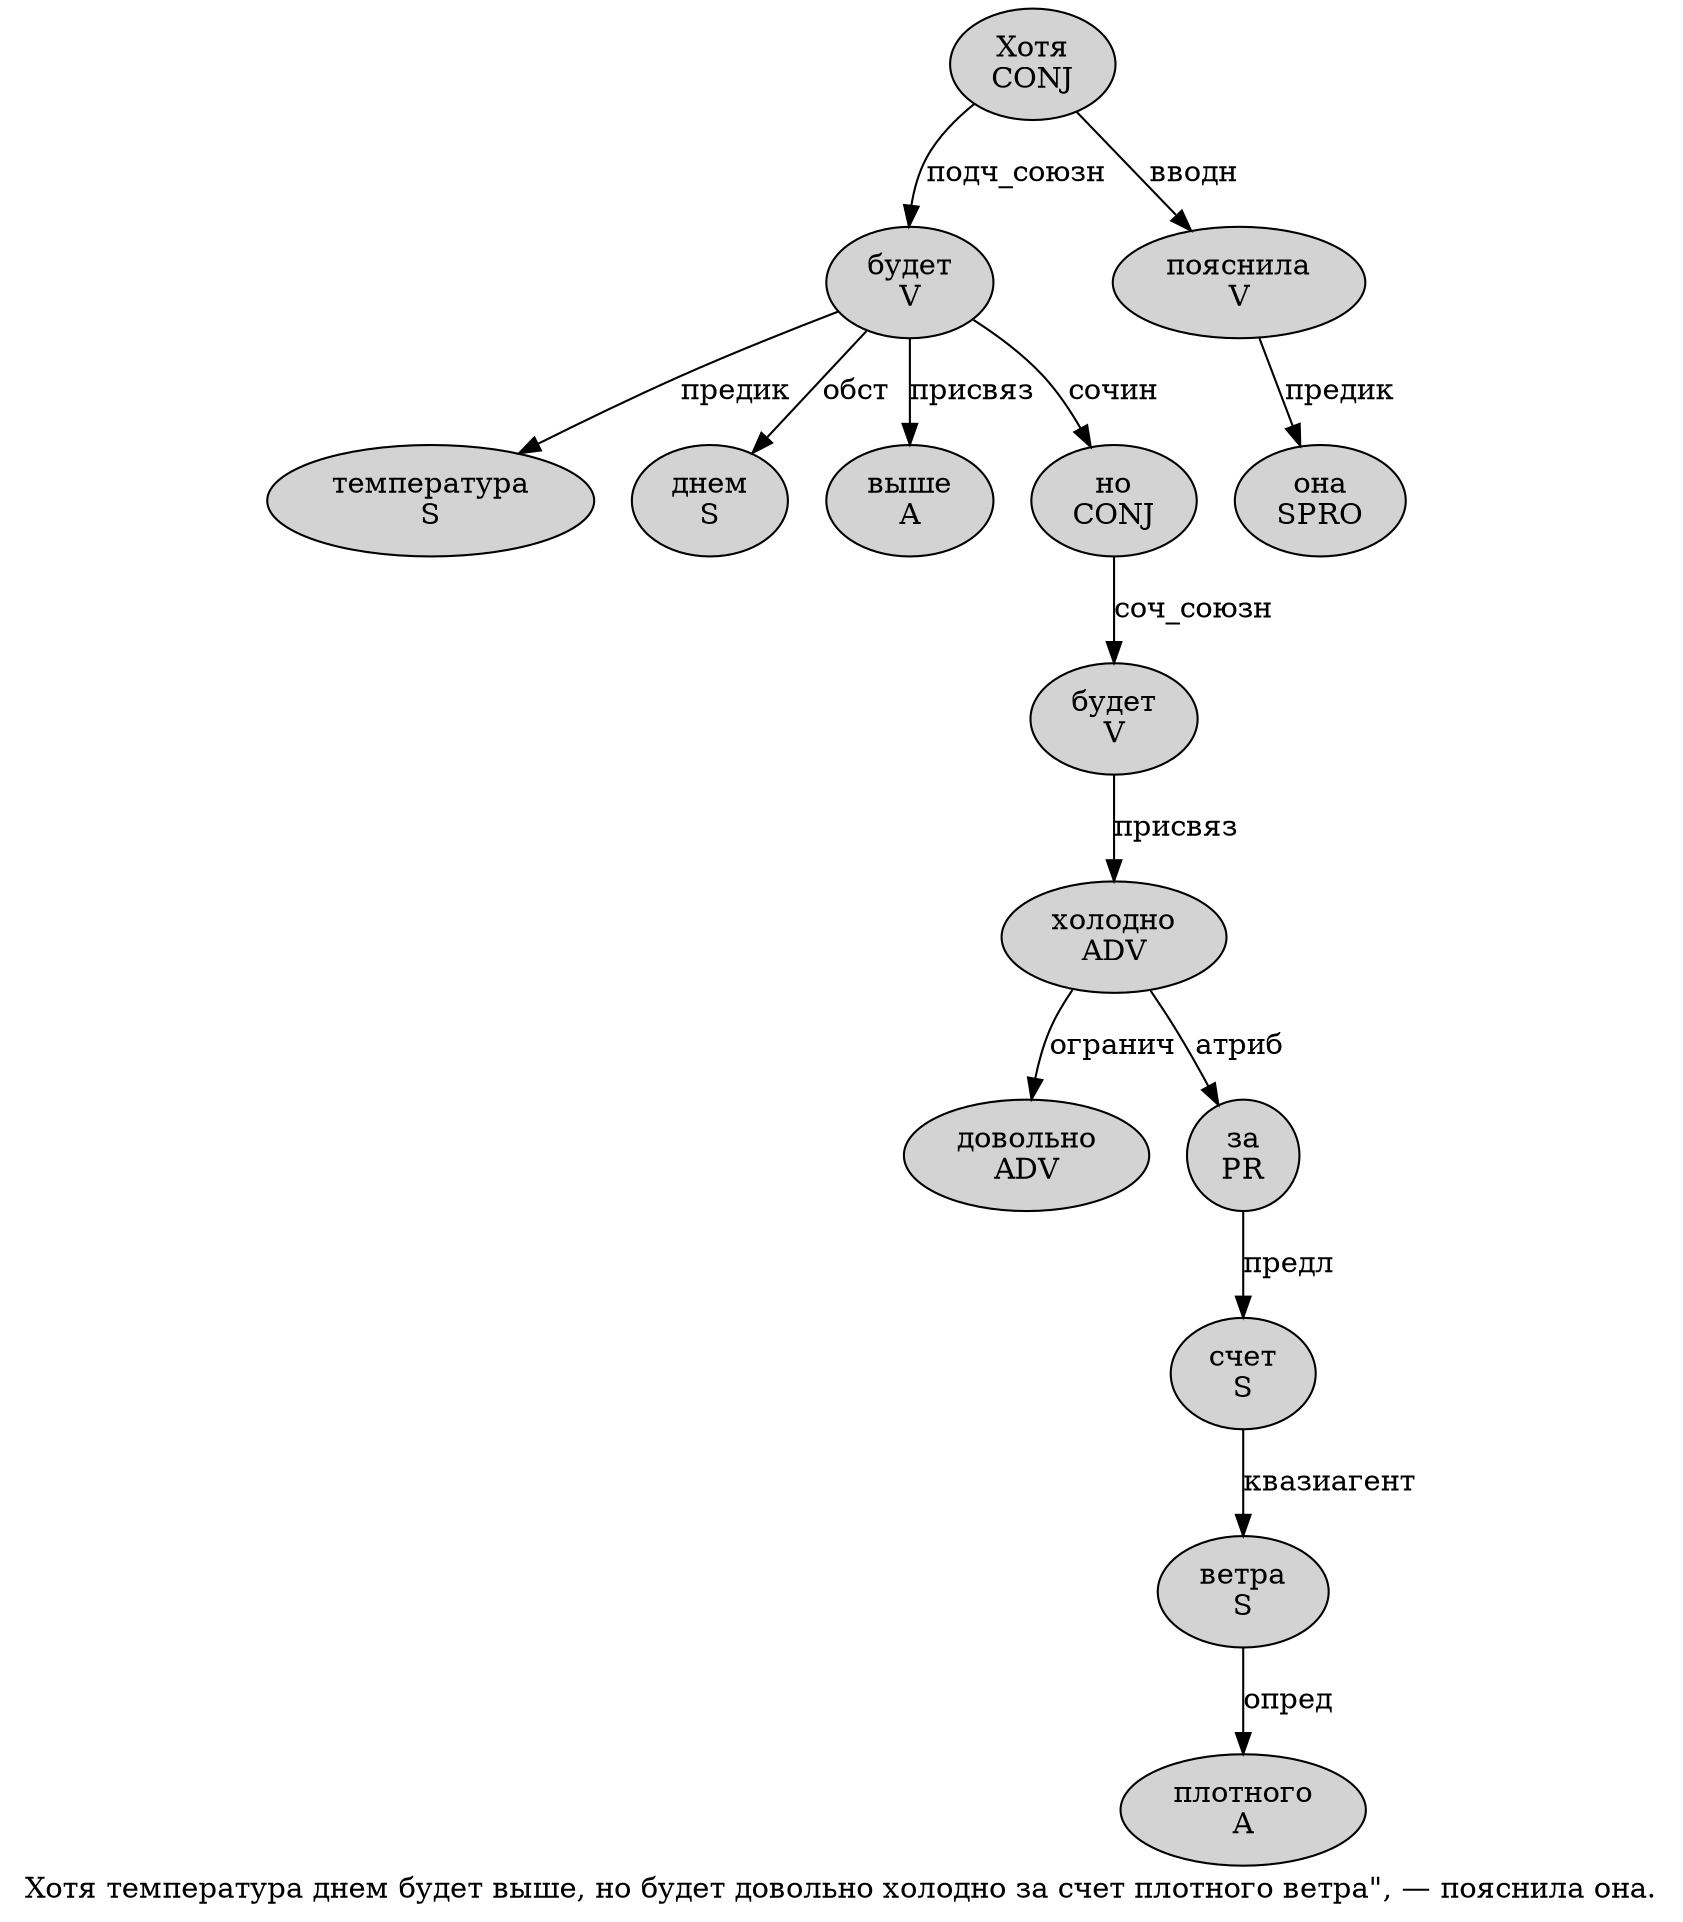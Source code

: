 digraph SENTENCE_669 {
	graph [label="Хотя температура днем будет выше, но будет довольно холодно за счет плотного ветра\", — пояснила она."]
	node [style=filled]
		0 [label="Хотя
CONJ" color="" fillcolor=lightgray penwidth=1 shape=ellipse]
		1 [label="температура
S" color="" fillcolor=lightgray penwidth=1 shape=ellipse]
		2 [label="днем
S" color="" fillcolor=lightgray penwidth=1 shape=ellipse]
		3 [label="будет
V" color="" fillcolor=lightgray penwidth=1 shape=ellipse]
		4 [label="выше
A" color="" fillcolor=lightgray penwidth=1 shape=ellipse]
		6 [label="но
CONJ" color="" fillcolor=lightgray penwidth=1 shape=ellipse]
		7 [label="будет
V" color="" fillcolor=lightgray penwidth=1 shape=ellipse]
		8 [label="довольно
ADV" color="" fillcolor=lightgray penwidth=1 shape=ellipse]
		9 [label="холодно
ADV" color="" fillcolor=lightgray penwidth=1 shape=ellipse]
		10 [label="за
PR" color="" fillcolor=lightgray penwidth=1 shape=ellipse]
		11 [label="счет
S" color="" fillcolor=lightgray penwidth=1 shape=ellipse]
		12 [label="плотного
A" color="" fillcolor=lightgray penwidth=1 shape=ellipse]
		13 [label="ветра
S" color="" fillcolor=lightgray penwidth=1 shape=ellipse]
		17 [label="пояснила
V" color="" fillcolor=lightgray penwidth=1 shape=ellipse]
		18 [label="она
SPRO" color="" fillcolor=lightgray penwidth=1 shape=ellipse]
			13 -> 12 [label="опред"]
			3 -> 1 [label="предик"]
			3 -> 2 [label="обст"]
			3 -> 4 [label="присвяз"]
			3 -> 6 [label="сочин"]
			10 -> 11 [label="предл"]
			6 -> 7 [label="соч_союзн"]
			17 -> 18 [label="предик"]
			0 -> 3 [label="подч_союзн"]
			0 -> 17 [label="вводн"]
			11 -> 13 [label="квазиагент"]
			9 -> 8 [label="огранич"]
			9 -> 10 [label="атриб"]
			7 -> 9 [label="присвяз"]
}
